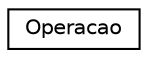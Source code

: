 digraph "Graphical Class Hierarchy"
{
  edge [fontname="Helvetica",fontsize="10",labelfontname="Helvetica",labelfontsize="10"];
  node [fontname="Helvetica",fontsize="10",shape=record];
  rankdir="LR";
  Node0 [label="Operacao",height=0.2,width=0.4,color="black", fillcolor="white", style="filled",URL="$classOperacao.html",tooltip="a descrição da fun~ção "];
}
